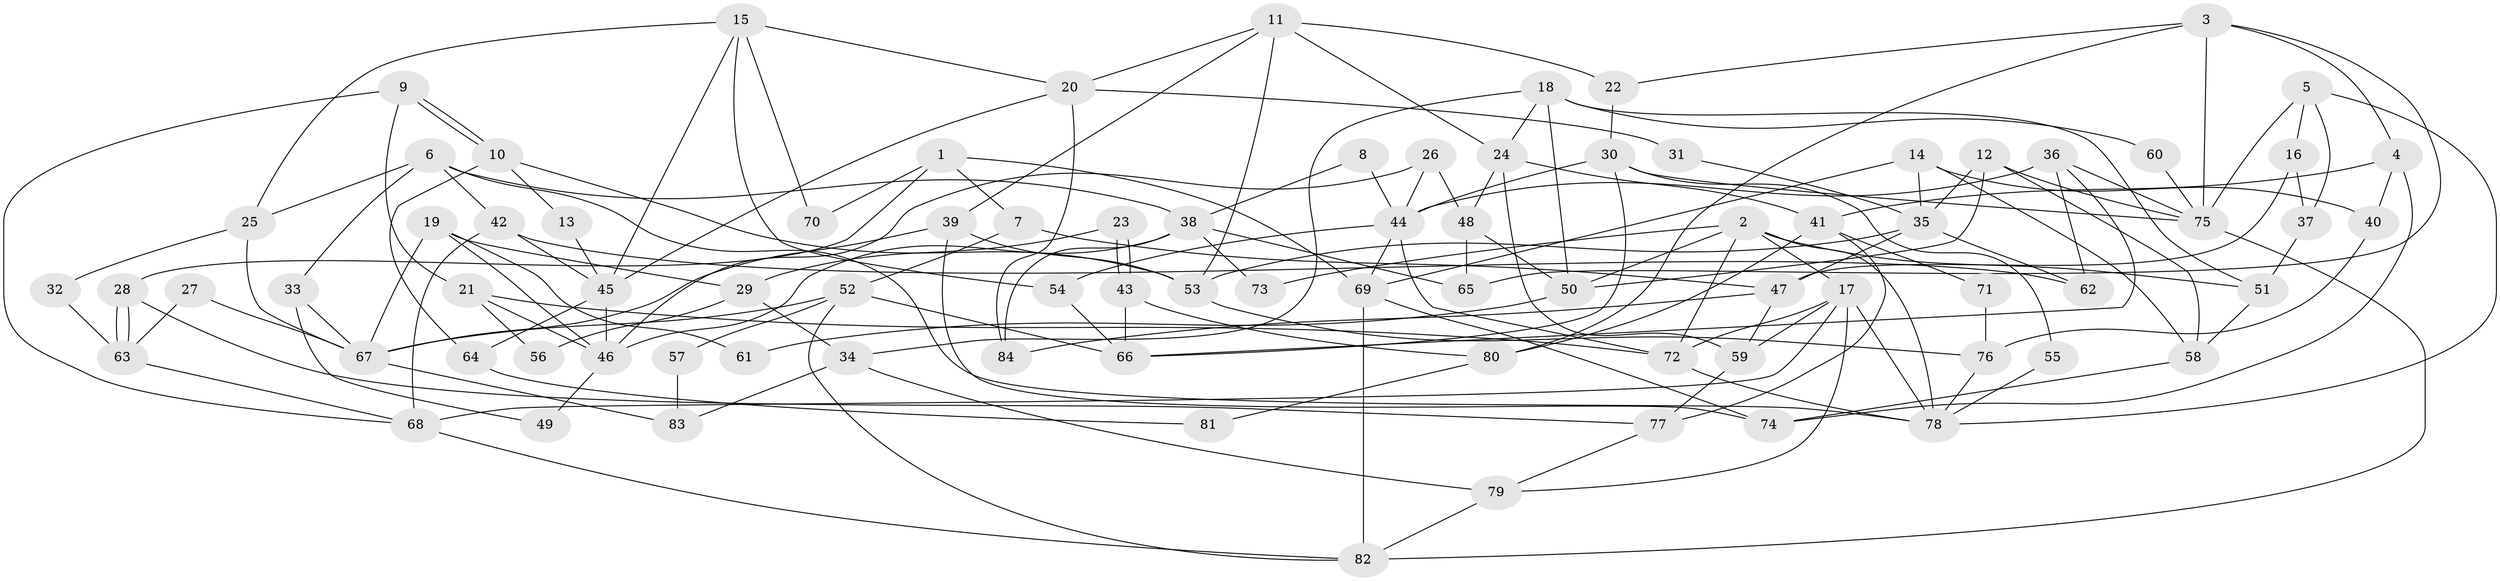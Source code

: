 // Generated by graph-tools (version 1.1) at 2025/50/03/09/25 03:50:11]
// undirected, 84 vertices, 168 edges
graph export_dot {
graph [start="1"]
  node [color=gray90,style=filled];
  1;
  2;
  3;
  4;
  5;
  6;
  7;
  8;
  9;
  10;
  11;
  12;
  13;
  14;
  15;
  16;
  17;
  18;
  19;
  20;
  21;
  22;
  23;
  24;
  25;
  26;
  27;
  28;
  29;
  30;
  31;
  32;
  33;
  34;
  35;
  36;
  37;
  38;
  39;
  40;
  41;
  42;
  43;
  44;
  45;
  46;
  47;
  48;
  49;
  50;
  51;
  52;
  53;
  54;
  55;
  56;
  57;
  58;
  59;
  60;
  61;
  62;
  63;
  64;
  65;
  66;
  67;
  68;
  69;
  70;
  71;
  72;
  73;
  74;
  75;
  76;
  77;
  78;
  79;
  80;
  81;
  82;
  83;
  84;
  1 -- 7;
  1 -- 28;
  1 -- 69;
  1 -- 70;
  2 -- 50;
  2 -- 72;
  2 -- 17;
  2 -- 51;
  2 -- 73;
  2 -- 78;
  3 -- 75;
  3 -- 4;
  3 -- 22;
  3 -- 65;
  3 -- 80;
  4 -- 41;
  4 -- 74;
  4 -- 40;
  5 -- 75;
  5 -- 78;
  5 -- 16;
  5 -- 37;
  6 -- 42;
  6 -- 78;
  6 -- 25;
  6 -- 33;
  6 -- 38;
  7 -- 52;
  7 -- 47;
  8 -- 38;
  8 -- 44;
  9 -- 21;
  9 -- 10;
  9 -- 10;
  9 -- 68;
  10 -- 53;
  10 -- 13;
  10 -- 64;
  11 -- 22;
  11 -- 53;
  11 -- 20;
  11 -- 24;
  11 -- 39;
  12 -- 75;
  12 -- 58;
  12 -- 35;
  12 -- 50;
  13 -- 45;
  14 -- 58;
  14 -- 35;
  14 -- 40;
  14 -- 69;
  15 -- 20;
  15 -- 54;
  15 -- 25;
  15 -- 45;
  15 -- 70;
  16 -- 47;
  16 -- 37;
  17 -- 68;
  17 -- 59;
  17 -- 72;
  17 -- 78;
  17 -- 79;
  18 -- 51;
  18 -- 24;
  18 -- 34;
  18 -- 50;
  18 -- 60;
  19 -- 46;
  19 -- 67;
  19 -- 29;
  19 -- 61;
  20 -- 45;
  20 -- 31;
  20 -- 84;
  21 -- 46;
  21 -- 72;
  21 -- 56;
  22 -- 30;
  23 -- 43;
  23 -- 43;
  23 -- 29;
  24 -- 59;
  24 -- 41;
  24 -- 48;
  25 -- 32;
  25 -- 67;
  26 -- 48;
  26 -- 44;
  26 -- 46;
  27 -- 63;
  27 -- 67;
  28 -- 77;
  28 -- 63;
  28 -- 63;
  29 -- 34;
  29 -- 56;
  30 -- 44;
  30 -- 75;
  30 -- 55;
  30 -- 66;
  31 -- 35;
  32 -- 63;
  33 -- 67;
  33 -- 49;
  34 -- 79;
  34 -- 83;
  35 -- 62;
  35 -- 47;
  35 -- 53;
  36 -- 66;
  36 -- 44;
  36 -- 62;
  36 -- 75;
  37 -- 51;
  38 -- 65;
  38 -- 46;
  38 -- 73;
  38 -- 84;
  39 -- 53;
  39 -- 67;
  39 -- 74;
  40 -- 76;
  41 -- 80;
  41 -- 71;
  41 -- 77;
  42 -- 68;
  42 -- 45;
  42 -- 62;
  43 -- 66;
  43 -- 80;
  44 -- 69;
  44 -- 72;
  44 -- 54;
  45 -- 46;
  45 -- 64;
  46 -- 49;
  47 -- 84;
  47 -- 59;
  48 -- 50;
  48 -- 65;
  50 -- 61;
  51 -- 58;
  52 -- 82;
  52 -- 67;
  52 -- 57;
  52 -- 66;
  53 -- 76;
  54 -- 66;
  55 -- 78;
  57 -- 83;
  58 -- 74;
  59 -- 77;
  60 -- 75;
  63 -- 68;
  64 -- 81;
  67 -- 83;
  68 -- 82;
  69 -- 74;
  69 -- 82;
  71 -- 76;
  72 -- 78;
  75 -- 82;
  76 -- 78;
  77 -- 79;
  79 -- 82;
  80 -- 81;
}
